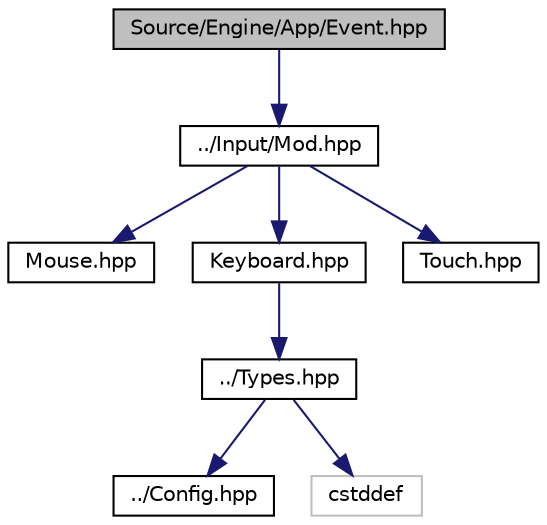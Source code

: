 digraph "Source/Engine/App/Event.hpp"
{
  edge [fontname="Helvetica",fontsize="10",labelfontname="Helvetica",labelfontsize="10"];
  node [fontname="Helvetica",fontsize="10",shape=record];
  Node0 [label="Source/Engine/App/Event.hpp",height=0.2,width=0.4,color="black", fillcolor="grey75", style="filled", fontcolor="black"];
  Node0 -> Node1 [color="midnightblue",fontsize="10",style="solid",fontname="Helvetica"];
  Node1 [label="../Input/Mod.hpp",height=0.2,width=0.4,color="black", fillcolor="white", style="filled",URL="$Input_2Mod_8hpp.html"];
  Node1 -> Node2 [color="midnightblue",fontsize="10",style="solid",fontname="Helvetica"];
  Node2 [label="Mouse.hpp",height=0.2,width=0.4,color="black", fillcolor="white", style="filled",URL="$Mouse_8hpp.html"];
  Node1 -> Node3 [color="midnightblue",fontsize="10",style="solid",fontname="Helvetica"];
  Node3 [label="Keyboard.hpp",height=0.2,width=0.4,color="black", fillcolor="white", style="filled",URL="$Keyboard_8hpp.html"];
  Node3 -> Node4 [color="midnightblue",fontsize="10",style="solid",fontname="Helvetica"];
  Node4 [label="../Types.hpp",height=0.2,width=0.4,color="black", fillcolor="white", style="filled",URL="$Types_8hpp.html"];
  Node4 -> Node5 [color="midnightblue",fontsize="10",style="solid",fontname="Helvetica"];
  Node5 [label="../Config.hpp",height=0.2,width=0.4,color="black", fillcolor="white", style="filled",URL="$Config_8hpp.html"];
  Node4 -> Node6 [color="midnightblue",fontsize="10",style="solid",fontname="Helvetica"];
  Node6 [label="cstddef",height=0.2,width=0.4,color="grey75", fillcolor="white", style="filled"];
  Node1 -> Node7 [color="midnightblue",fontsize="10",style="solid",fontname="Helvetica"];
  Node7 [label="Touch.hpp",height=0.2,width=0.4,color="black", fillcolor="white", style="filled",URL="$Touch_8hpp.html"];
}
